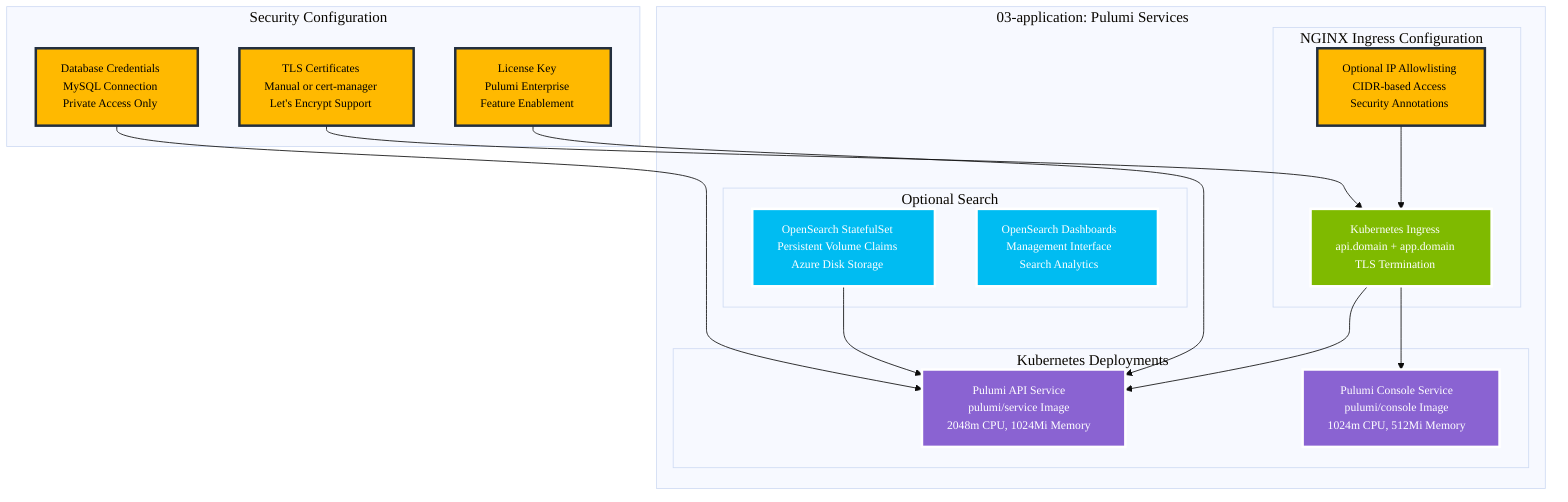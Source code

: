 %%{init: {'theme':'base', 'themeVariables': {'fontSize': '18px', 'fontFamily': 'Arial, sans-serif'}}}%%
graph TD
    classDef pulumi fill:#8A63D2,stroke:#FFFFFF,stroke-width:3px,color:#FFFFFF,font-size:14px
    classDef storage fill:#00BCF2,stroke:#FFFFFF,stroke-width:3px,color:#FFFFFF,font-size:14px
    classDef security fill:#FFB900,stroke:#232F3E,stroke-width:3px,color:#000000,font-size:14px
    classDef network fill:#7FBA00,stroke:#FFFFFF,stroke-width:3px,color:#FFFFFF,font-size:14px
    
    subgraph APP["03-application: Pulumi Services"]
        subgraph APPS["Kubernetes Deployments"]
            API_SERVICE[Pulumi API Service<br/>pulumi/service Image<br/>2048m CPU, 1024Mi Memory]:::pulumi
            CONSOLE_SERVICE[Pulumi Console Service<br/>pulumi/console Image<br/>1024m CPU, 512Mi Memory]:::pulumi
        end
        
        subgraph SEARCH["Optional Search"]
            OPENSEARCH[OpenSearch StatefulSet<br/>Persistent Volume Claims<br/>Azure Disk Storage]:::storage
            OS_DASHBOARD[OpenSearch Dashboards<br/>Management Interface<br/>Search Analytics]:::storage
        end
        
        subgraph INGRESS_CFG["NGINX Ingress Configuration"]
            INGRESS_RULES[Kubernetes Ingress<br/>api.domain + app.domain<br/>TLS Termination]:::network
            IP_ALLOWLIST[Optional IP Allowlisting<br/>CIDR-based Access<br/>Security Annotations]:::security
        end
    end
    
    subgraph SEC["Security Configuration"]
        DB_SECRETS[Database Credentials<br/>MySQL Connection<br/>Private Access Only]:::security
        TLS_SECRETS[TLS Certificates<br/>Manual or cert-manager<br/>Let's Encrypt Support]:::security
        LICENSE_SECRET[License Key<br/>Pulumi Enterprise<br/>Feature Enablement]:::security
    end
    
    TLS_SECRETS --> INGRESS_RULES
    INGRESS_RULES --> API_SERVICE
    INGRESS_RULES --> CONSOLE_SERVICE
    IP_ALLOWLIST --> INGRESS_RULES
    
    DB_SECRETS --> API_SERVICE
    LICENSE_SECRET --> API_SERVICE
    OPENSEARCH --> API_SERVICE